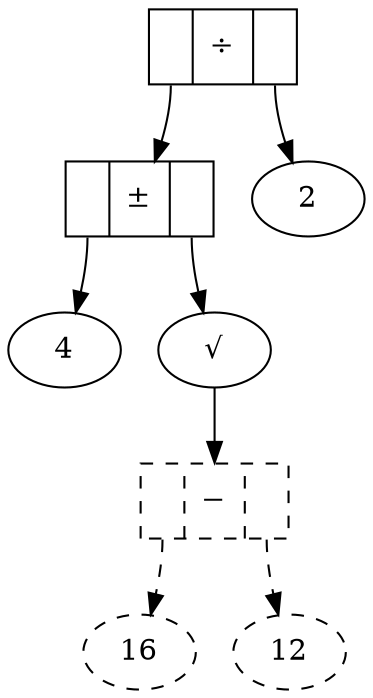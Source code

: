 strict digraph instQuadForm2 {
pm [shape=record,label="<0>|&plusmn;|<1>"];
sqrt [label="&radic;"];
minus [shape=record,label="<0>|&minus;|<1>", style=dashed];
twelve [label="12", style=dashed];
div [shape=record,label="<0>|&divide;|<1>"];
two [label="2"];
sixteen [label="16", style=dashed];
four [label="4"];
div:0 -> pm;
div:1 -> two;
pm:0 -> four;
pm:1 -> sqrt;
sqrt -> minus;
minus:0 -> sixteen [style=dashed];
minus:1 -> twelve [style=dashed];
}
